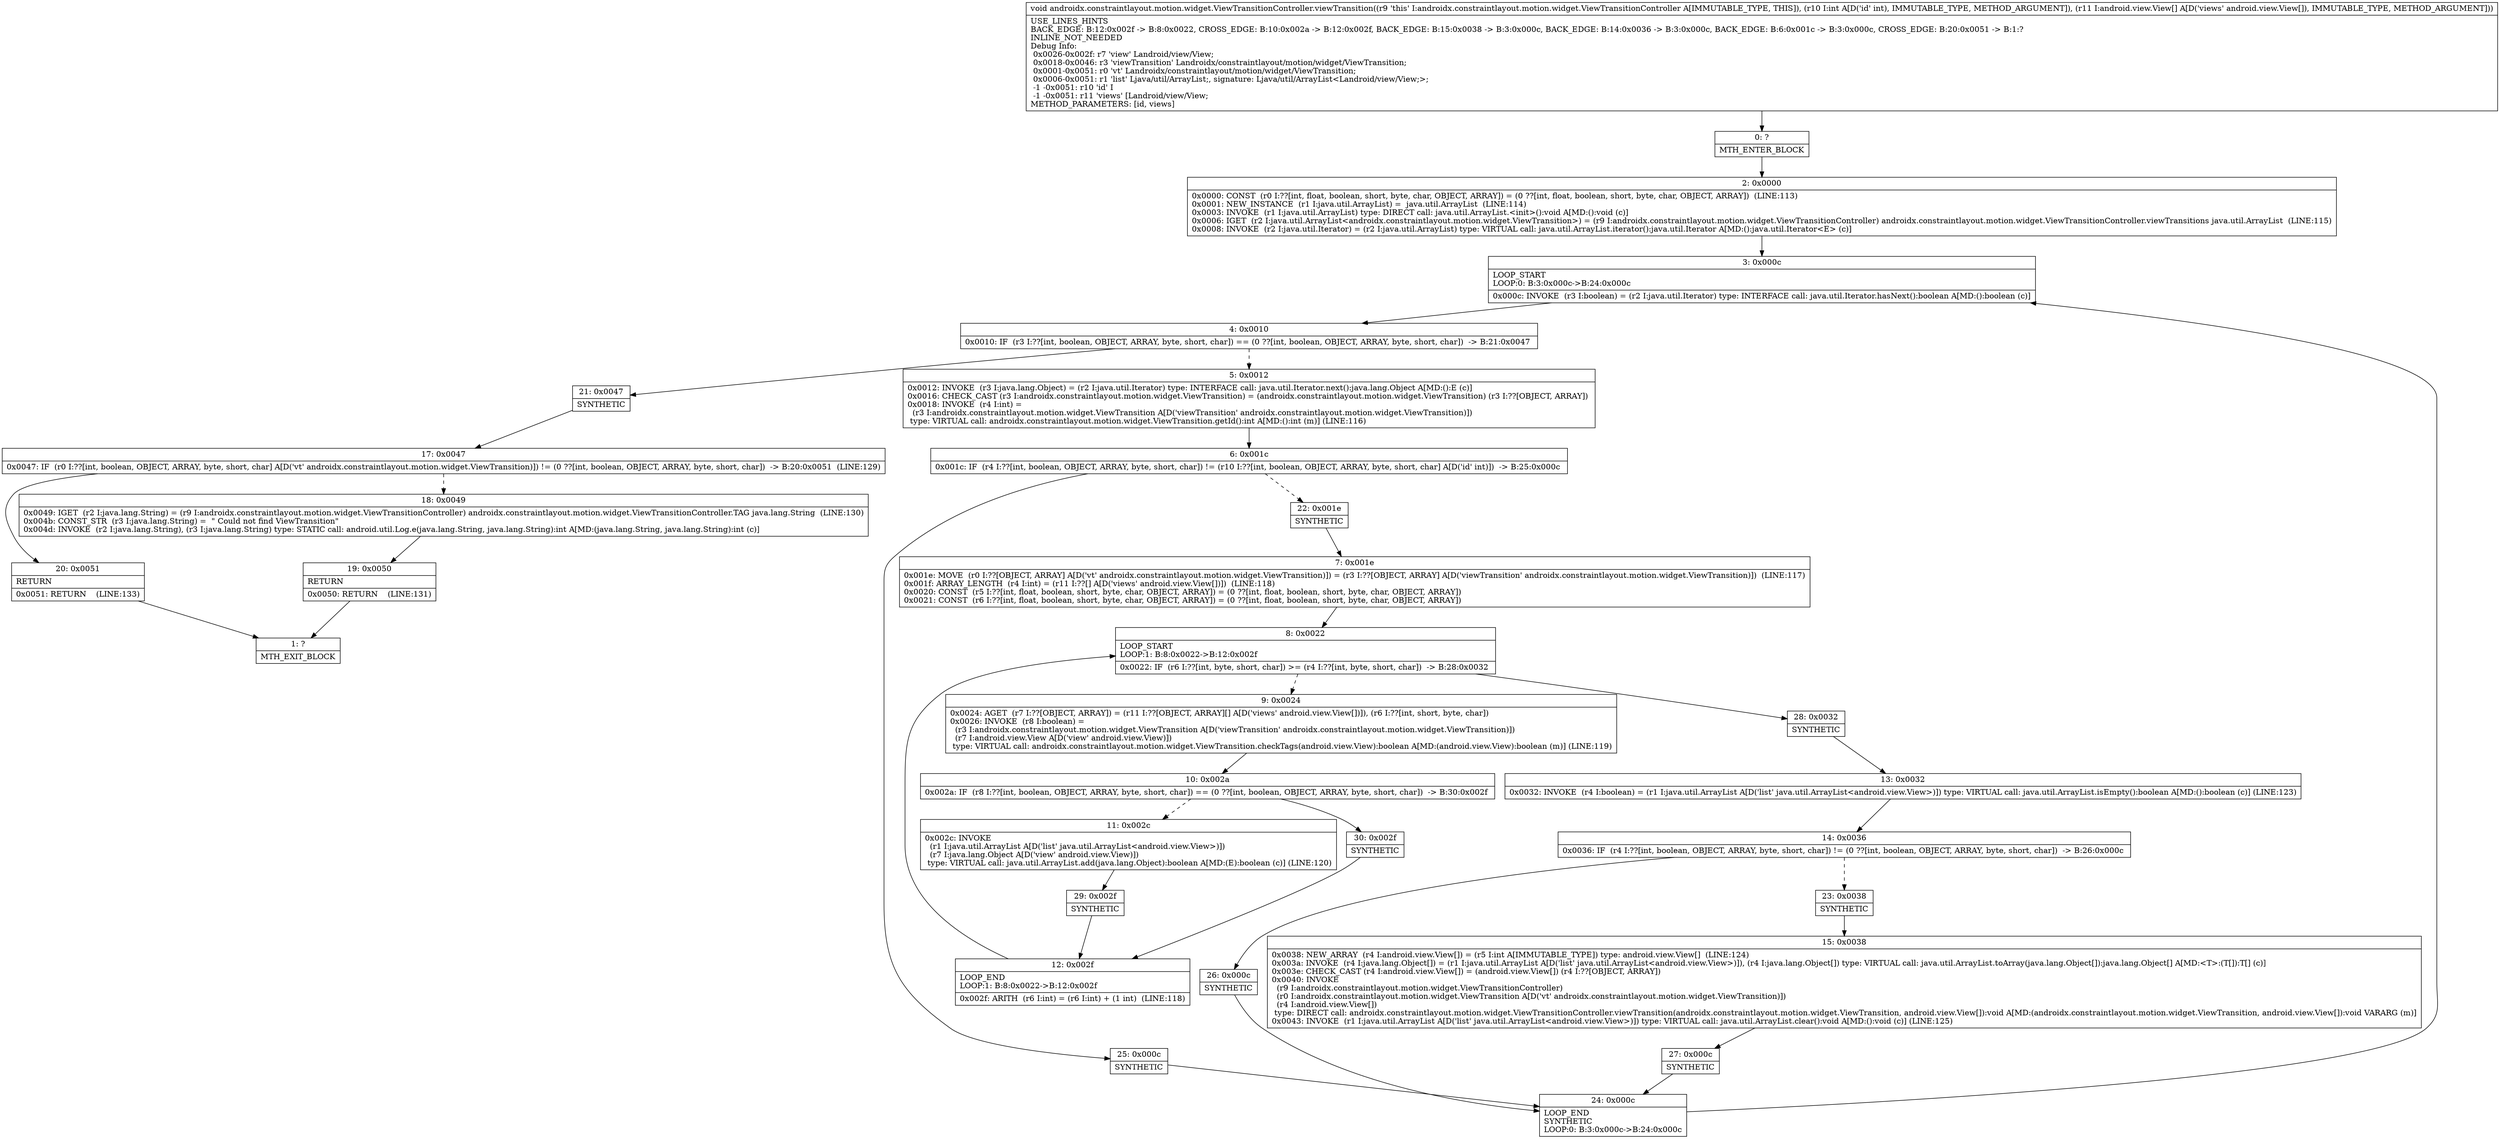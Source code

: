 digraph "CFG forandroidx.constraintlayout.motion.widget.ViewTransitionController.viewTransition(I[Landroid\/view\/View;)V" {
Node_0 [shape=record,label="{0\:\ ?|MTH_ENTER_BLOCK\l}"];
Node_2 [shape=record,label="{2\:\ 0x0000|0x0000: CONST  (r0 I:??[int, float, boolean, short, byte, char, OBJECT, ARRAY]) = (0 ??[int, float, boolean, short, byte, char, OBJECT, ARRAY])  (LINE:113)\l0x0001: NEW_INSTANCE  (r1 I:java.util.ArrayList) =  java.util.ArrayList  (LINE:114)\l0x0003: INVOKE  (r1 I:java.util.ArrayList) type: DIRECT call: java.util.ArrayList.\<init\>():void A[MD:():void (c)]\l0x0006: IGET  (r2 I:java.util.ArrayList\<androidx.constraintlayout.motion.widget.ViewTransition\>) = (r9 I:androidx.constraintlayout.motion.widget.ViewTransitionController) androidx.constraintlayout.motion.widget.ViewTransitionController.viewTransitions java.util.ArrayList  (LINE:115)\l0x0008: INVOKE  (r2 I:java.util.Iterator) = (r2 I:java.util.ArrayList) type: VIRTUAL call: java.util.ArrayList.iterator():java.util.Iterator A[MD:():java.util.Iterator\<E\> (c)]\l}"];
Node_3 [shape=record,label="{3\:\ 0x000c|LOOP_START\lLOOP:0: B:3:0x000c\-\>B:24:0x000c\l|0x000c: INVOKE  (r3 I:boolean) = (r2 I:java.util.Iterator) type: INTERFACE call: java.util.Iterator.hasNext():boolean A[MD:():boolean (c)]\l}"];
Node_4 [shape=record,label="{4\:\ 0x0010|0x0010: IF  (r3 I:??[int, boolean, OBJECT, ARRAY, byte, short, char]) == (0 ??[int, boolean, OBJECT, ARRAY, byte, short, char])  \-\> B:21:0x0047 \l}"];
Node_5 [shape=record,label="{5\:\ 0x0012|0x0012: INVOKE  (r3 I:java.lang.Object) = (r2 I:java.util.Iterator) type: INTERFACE call: java.util.Iterator.next():java.lang.Object A[MD:():E (c)]\l0x0016: CHECK_CAST (r3 I:androidx.constraintlayout.motion.widget.ViewTransition) = (androidx.constraintlayout.motion.widget.ViewTransition) (r3 I:??[OBJECT, ARRAY]) \l0x0018: INVOKE  (r4 I:int) = \l  (r3 I:androidx.constraintlayout.motion.widget.ViewTransition A[D('viewTransition' androidx.constraintlayout.motion.widget.ViewTransition)])\l type: VIRTUAL call: androidx.constraintlayout.motion.widget.ViewTransition.getId():int A[MD:():int (m)] (LINE:116)\l}"];
Node_6 [shape=record,label="{6\:\ 0x001c|0x001c: IF  (r4 I:??[int, boolean, OBJECT, ARRAY, byte, short, char]) != (r10 I:??[int, boolean, OBJECT, ARRAY, byte, short, char] A[D('id' int)])  \-\> B:25:0x000c \l}"];
Node_22 [shape=record,label="{22\:\ 0x001e|SYNTHETIC\l}"];
Node_7 [shape=record,label="{7\:\ 0x001e|0x001e: MOVE  (r0 I:??[OBJECT, ARRAY] A[D('vt' androidx.constraintlayout.motion.widget.ViewTransition)]) = (r3 I:??[OBJECT, ARRAY] A[D('viewTransition' androidx.constraintlayout.motion.widget.ViewTransition)])  (LINE:117)\l0x001f: ARRAY_LENGTH  (r4 I:int) = (r11 I:??[] A[D('views' android.view.View[])])  (LINE:118)\l0x0020: CONST  (r5 I:??[int, float, boolean, short, byte, char, OBJECT, ARRAY]) = (0 ??[int, float, boolean, short, byte, char, OBJECT, ARRAY]) \l0x0021: CONST  (r6 I:??[int, float, boolean, short, byte, char, OBJECT, ARRAY]) = (0 ??[int, float, boolean, short, byte, char, OBJECT, ARRAY]) \l}"];
Node_8 [shape=record,label="{8\:\ 0x0022|LOOP_START\lLOOP:1: B:8:0x0022\-\>B:12:0x002f\l|0x0022: IF  (r6 I:??[int, byte, short, char]) \>= (r4 I:??[int, byte, short, char])  \-\> B:28:0x0032 \l}"];
Node_9 [shape=record,label="{9\:\ 0x0024|0x0024: AGET  (r7 I:??[OBJECT, ARRAY]) = (r11 I:??[OBJECT, ARRAY][] A[D('views' android.view.View[])]), (r6 I:??[int, short, byte, char]) \l0x0026: INVOKE  (r8 I:boolean) = \l  (r3 I:androidx.constraintlayout.motion.widget.ViewTransition A[D('viewTransition' androidx.constraintlayout.motion.widget.ViewTransition)])\l  (r7 I:android.view.View A[D('view' android.view.View)])\l type: VIRTUAL call: androidx.constraintlayout.motion.widget.ViewTransition.checkTags(android.view.View):boolean A[MD:(android.view.View):boolean (m)] (LINE:119)\l}"];
Node_10 [shape=record,label="{10\:\ 0x002a|0x002a: IF  (r8 I:??[int, boolean, OBJECT, ARRAY, byte, short, char]) == (0 ??[int, boolean, OBJECT, ARRAY, byte, short, char])  \-\> B:30:0x002f \l}"];
Node_11 [shape=record,label="{11\:\ 0x002c|0x002c: INVOKE  \l  (r1 I:java.util.ArrayList A[D('list' java.util.ArrayList\<android.view.View\>)])\l  (r7 I:java.lang.Object A[D('view' android.view.View)])\l type: VIRTUAL call: java.util.ArrayList.add(java.lang.Object):boolean A[MD:(E):boolean (c)] (LINE:120)\l}"];
Node_29 [shape=record,label="{29\:\ 0x002f|SYNTHETIC\l}"];
Node_12 [shape=record,label="{12\:\ 0x002f|LOOP_END\lLOOP:1: B:8:0x0022\-\>B:12:0x002f\l|0x002f: ARITH  (r6 I:int) = (r6 I:int) + (1 int)  (LINE:118)\l}"];
Node_30 [shape=record,label="{30\:\ 0x002f|SYNTHETIC\l}"];
Node_28 [shape=record,label="{28\:\ 0x0032|SYNTHETIC\l}"];
Node_13 [shape=record,label="{13\:\ 0x0032|0x0032: INVOKE  (r4 I:boolean) = (r1 I:java.util.ArrayList A[D('list' java.util.ArrayList\<android.view.View\>)]) type: VIRTUAL call: java.util.ArrayList.isEmpty():boolean A[MD:():boolean (c)] (LINE:123)\l}"];
Node_14 [shape=record,label="{14\:\ 0x0036|0x0036: IF  (r4 I:??[int, boolean, OBJECT, ARRAY, byte, short, char]) != (0 ??[int, boolean, OBJECT, ARRAY, byte, short, char])  \-\> B:26:0x000c \l}"];
Node_23 [shape=record,label="{23\:\ 0x0038|SYNTHETIC\l}"];
Node_15 [shape=record,label="{15\:\ 0x0038|0x0038: NEW_ARRAY  (r4 I:android.view.View[]) = (r5 I:int A[IMMUTABLE_TYPE]) type: android.view.View[]  (LINE:124)\l0x003a: INVOKE  (r4 I:java.lang.Object[]) = (r1 I:java.util.ArrayList A[D('list' java.util.ArrayList\<android.view.View\>)]), (r4 I:java.lang.Object[]) type: VIRTUAL call: java.util.ArrayList.toArray(java.lang.Object[]):java.lang.Object[] A[MD:\<T\>:(T[]):T[] (c)]\l0x003e: CHECK_CAST (r4 I:android.view.View[]) = (android.view.View[]) (r4 I:??[OBJECT, ARRAY]) \l0x0040: INVOKE  \l  (r9 I:androidx.constraintlayout.motion.widget.ViewTransitionController)\l  (r0 I:androidx.constraintlayout.motion.widget.ViewTransition A[D('vt' androidx.constraintlayout.motion.widget.ViewTransition)])\l  (r4 I:android.view.View[])\l type: DIRECT call: androidx.constraintlayout.motion.widget.ViewTransitionController.viewTransition(androidx.constraintlayout.motion.widget.ViewTransition, android.view.View[]):void A[MD:(androidx.constraintlayout.motion.widget.ViewTransition, android.view.View[]):void VARARG (m)]\l0x0043: INVOKE  (r1 I:java.util.ArrayList A[D('list' java.util.ArrayList\<android.view.View\>)]) type: VIRTUAL call: java.util.ArrayList.clear():void A[MD:():void (c)] (LINE:125)\l}"];
Node_27 [shape=record,label="{27\:\ 0x000c|SYNTHETIC\l}"];
Node_24 [shape=record,label="{24\:\ 0x000c|LOOP_END\lSYNTHETIC\lLOOP:0: B:3:0x000c\-\>B:24:0x000c\l}"];
Node_26 [shape=record,label="{26\:\ 0x000c|SYNTHETIC\l}"];
Node_25 [shape=record,label="{25\:\ 0x000c|SYNTHETIC\l}"];
Node_21 [shape=record,label="{21\:\ 0x0047|SYNTHETIC\l}"];
Node_17 [shape=record,label="{17\:\ 0x0047|0x0047: IF  (r0 I:??[int, boolean, OBJECT, ARRAY, byte, short, char] A[D('vt' androidx.constraintlayout.motion.widget.ViewTransition)]) != (0 ??[int, boolean, OBJECT, ARRAY, byte, short, char])  \-\> B:20:0x0051  (LINE:129)\l}"];
Node_18 [shape=record,label="{18\:\ 0x0049|0x0049: IGET  (r2 I:java.lang.String) = (r9 I:androidx.constraintlayout.motion.widget.ViewTransitionController) androidx.constraintlayout.motion.widget.ViewTransitionController.TAG java.lang.String  (LINE:130)\l0x004b: CONST_STR  (r3 I:java.lang.String) =  \" Could not find ViewTransition\" \l0x004d: INVOKE  (r2 I:java.lang.String), (r3 I:java.lang.String) type: STATIC call: android.util.Log.e(java.lang.String, java.lang.String):int A[MD:(java.lang.String, java.lang.String):int (c)]\l}"];
Node_19 [shape=record,label="{19\:\ 0x0050|RETURN\l|0x0050: RETURN    (LINE:131)\l}"];
Node_1 [shape=record,label="{1\:\ ?|MTH_EXIT_BLOCK\l}"];
Node_20 [shape=record,label="{20\:\ 0x0051|RETURN\l|0x0051: RETURN    (LINE:133)\l}"];
MethodNode[shape=record,label="{void androidx.constraintlayout.motion.widget.ViewTransitionController.viewTransition((r9 'this' I:androidx.constraintlayout.motion.widget.ViewTransitionController A[IMMUTABLE_TYPE, THIS]), (r10 I:int A[D('id' int), IMMUTABLE_TYPE, METHOD_ARGUMENT]), (r11 I:android.view.View[] A[D('views' android.view.View[]), IMMUTABLE_TYPE, METHOD_ARGUMENT]))  | USE_LINES_HINTS\lBACK_EDGE: B:12:0x002f \-\> B:8:0x0022, CROSS_EDGE: B:10:0x002a \-\> B:12:0x002f, BACK_EDGE: B:15:0x0038 \-\> B:3:0x000c, BACK_EDGE: B:14:0x0036 \-\> B:3:0x000c, BACK_EDGE: B:6:0x001c \-\> B:3:0x000c, CROSS_EDGE: B:20:0x0051 \-\> B:1:?\lINLINE_NOT_NEEDED\lDebug Info:\l  0x0026\-0x002f: r7 'view' Landroid\/view\/View;\l  0x0018\-0x0046: r3 'viewTransition' Landroidx\/constraintlayout\/motion\/widget\/ViewTransition;\l  0x0001\-0x0051: r0 'vt' Landroidx\/constraintlayout\/motion\/widget\/ViewTransition;\l  0x0006\-0x0051: r1 'list' Ljava\/util\/ArrayList;, signature: Ljava\/util\/ArrayList\<Landroid\/view\/View;\>;\l  \-1 \-0x0051: r10 'id' I\l  \-1 \-0x0051: r11 'views' [Landroid\/view\/View;\lMETHOD_PARAMETERS: [id, views]\l}"];
MethodNode -> Node_0;Node_0 -> Node_2;
Node_2 -> Node_3;
Node_3 -> Node_4;
Node_4 -> Node_5[style=dashed];
Node_4 -> Node_21;
Node_5 -> Node_6;
Node_6 -> Node_22[style=dashed];
Node_6 -> Node_25;
Node_22 -> Node_7;
Node_7 -> Node_8;
Node_8 -> Node_9[style=dashed];
Node_8 -> Node_28;
Node_9 -> Node_10;
Node_10 -> Node_11[style=dashed];
Node_10 -> Node_30;
Node_11 -> Node_29;
Node_29 -> Node_12;
Node_12 -> Node_8;
Node_30 -> Node_12;
Node_28 -> Node_13;
Node_13 -> Node_14;
Node_14 -> Node_23[style=dashed];
Node_14 -> Node_26;
Node_23 -> Node_15;
Node_15 -> Node_27;
Node_27 -> Node_24;
Node_24 -> Node_3;
Node_26 -> Node_24;
Node_25 -> Node_24;
Node_21 -> Node_17;
Node_17 -> Node_18[style=dashed];
Node_17 -> Node_20;
Node_18 -> Node_19;
Node_19 -> Node_1;
Node_20 -> Node_1;
}

